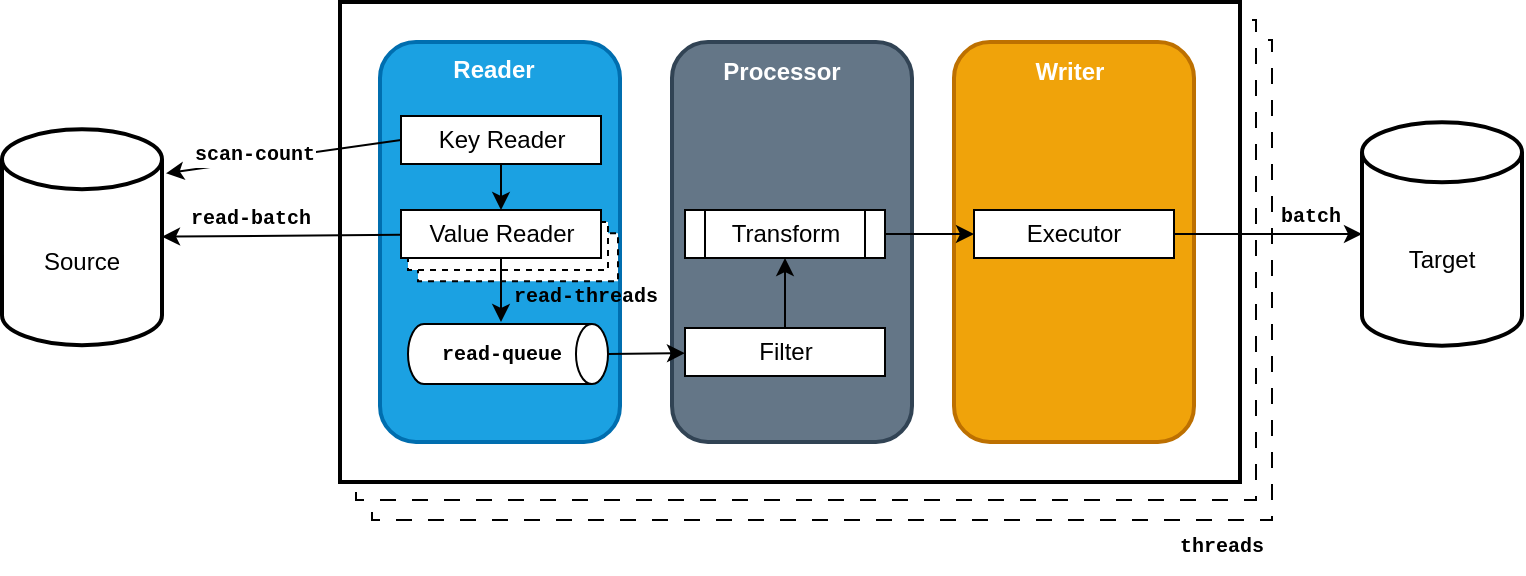 <mxfile version="24.7.8">
  <diagram name="Page-1" id="xOGaEj3n3Ma8aQ4fVNjq">
    <mxGraphModel dx="1434" dy="854" grid="1" gridSize="10" guides="1" tooltips="1" connect="1" arrows="1" fold="1" page="1" pageScale="1" pageWidth="850" pageHeight="1100" math="0" shadow="0">
      <root>
        <mxCell id="0" />
        <mxCell id="1" parent="0" />
        <mxCell id="PG1NwsPS0rDYAJhcrPgO-69" value="" style="rounded=0;whiteSpace=wrap;html=1;fillColor=default;dashed=1;dashPattern=8 8;" vertex="1" parent="1">
          <mxGeometry x="225" y="269" width="450" height="240" as="geometry" />
        </mxCell>
        <mxCell id="PG1NwsPS0rDYAJhcrPgO-68" value="" style="rounded=0;whiteSpace=wrap;html=1;fillColor=default;dashed=1;dashPattern=8 8;" vertex="1" parent="1">
          <mxGeometry x="217" y="259" width="450" height="240" as="geometry" />
        </mxCell>
        <mxCell id="PG1NwsPS0rDYAJhcrPgO-67" value="" style="rounded=0;whiteSpace=wrap;html=1;fillColor=default;strokeWidth=2;" vertex="1" parent="1">
          <mxGeometry x="209" y="250" width="450" height="240" as="geometry" />
        </mxCell>
        <mxCell id="PG1NwsPS0rDYAJhcrPgO-1" value="Source" style="shape=cylinder3;whiteSpace=wrap;html=1;boundedLbl=1;backgroundOutline=1;size=15;strokeWidth=2;" vertex="1" parent="1">
          <mxGeometry x="40" y="313.63" width="80" height="108" as="geometry" />
        </mxCell>
        <mxCell id="PG1NwsPS0rDYAJhcrPgO-2" value="Target" style="shape=cylinder3;whiteSpace=wrap;html=1;boundedLbl=1;backgroundOutline=1;size=15;strokeWidth=2;" vertex="1" parent="1">
          <mxGeometry x="720" y="310.16" width="80" height="111.67" as="geometry" />
        </mxCell>
        <mxCell id="PG1NwsPS0rDYAJhcrPgO-4" value="" style="rounded=1;whiteSpace=wrap;html=1;fillColor=#1ba1e2;fontColor=#ffffff;strokeColor=#006EAF;strokeWidth=2;" vertex="1" parent="1">
          <mxGeometry x="229" y="270" width="120" height="200" as="geometry" />
        </mxCell>
        <mxCell id="PG1NwsPS0rDYAJhcrPgO-72" value="" style="rounded=0;whiteSpace=wrap;html=1;dashed=1;" vertex="1" parent="1">
          <mxGeometry x="248" y="365.63" width="100" height="24" as="geometry" />
        </mxCell>
        <mxCell id="PG1NwsPS0rDYAJhcrPgO-18" value="" style="rounded=0;whiteSpace=wrap;html=1;dashed=1;" vertex="1" parent="1">
          <mxGeometry x="243" y="360" width="100" height="24" as="geometry" />
        </mxCell>
        <mxCell id="PG1NwsPS0rDYAJhcrPgO-5" value="" style="shape=cylinder3;whiteSpace=wrap;html=1;boundedLbl=1;backgroundOutline=1;size=8.005;rotation=90;" vertex="1" parent="1">
          <mxGeometry x="278" y="376" width="30" height="100" as="geometry" />
        </mxCell>
        <mxCell id="PG1NwsPS0rDYAJhcrPgO-7" value="Reader" style="text;html=1;align=center;verticalAlign=middle;whiteSpace=wrap;rounded=0;fontColor=#FFFFFF;fontStyle=1" vertex="1" parent="1">
          <mxGeometry x="256" y="269" width="60" height="30" as="geometry" />
        </mxCell>
        <mxCell id="PG1NwsPS0rDYAJhcrPgO-9" value="Key&amp;nbsp;&lt;span style=&quot;background-color: initial;&quot;&gt;Reader&lt;/span&gt;" style="rounded=0;whiteSpace=wrap;html=1;" vertex="1" parent="1">
          <mxGeometry x="239.5" y="307" width="100" height="24" as="geometry" />
        </mxCell>
        <mxCell id="PG1NwsPS0rDYAJhcrPgO-11" value="" style="endArrow=classic;html=1;rounded=0;" edge="1" parent="1" source="PG1NwsPS0rDYAJhcrPgO-12" target="PG1NwsPS0rDYAJhcrPgO-16">
          <mxGeometry width="50" height="50" relative="1" as="geometry">
            <mxPoint x="268" y="236" as="sourcePoint" />
            <mxPoint x="282" y="436" as="targetPoint" />
          </mxGeometry>
        </mxCell>
        <mxCell id="PG1NwsPS0rDYAJhcrPgO-12" value="Value&amp;nbsp;&lt;span style=&quot;background-color: initial;&quot;&gt;Reader&lt;/span&gt;" style="rounded=0;whiteSpace=wrap;html=1;" vertex="1" parent="1">
          <mxGeometry x="239.5" y="354" width="100" height="24" as="geometry" />
        </mxCell>
        <mxCell id="PG1NwsPS0rDYAJhcrPgO-15" value="" style="endArrow=classic;html=1;rounded=0;" edge="1" parent="1" source="PG1NwsPS0rDYAJhcrPgO-9" target="PG1NwsPS0rDYAJhcrPgO-12">
          <mxGeometry width="50" height="50" relative="1" as="geometry">
            <mxPoint x="271" y="340" as="sourcePoint" />
            <mxPoint x="270.5" y="370" as="targetPoint" />
          </mxGeometry>
        </mxCell>
        <mxCell id="PG1NwsPS0rDYAJhcrPgO-16" value="&lt;font style=&quot;font-size: 10px;&quot; face=&quot;Courier New&quot;&gt;&lt;b&gt;read-queue&lt;/b&gt;&lt;/font&gt;" style="text;html=1;align=center;verticalAlign=middle;whiteSpace=wrap;rounded=0;" vertex="1" parent="1">
          <mxGeometry x="239.5" y="410" width="100" height="30" as="geometry" />
        </mxCell>
        <mxCell id="PG1NwsPS0rDYAJhcrPgO-19" value="read-threads" style="text;align=center;verticalAlign=middle;whiteSpace=wrap;rounded=0;spacing=0;html=1;fontFamily=Courier New;fontSize=10;fontStyle=1" vertex="1" parent="1">
          <mxGeometry x="289" y="382" width="86" height="30" as="geometry" />
        </mxCell>
        <mxCell id="PG1NwsPS0rDYAJhcrPgO-22" value="" style="endArrow=classic;html=1;rounded=0;" edge="1" parent="1" source="PG1NwsPS0rDYAJhcrPgO-12" target="PG1NwsPS0rDYAJhcrPgO-1">
          <mxGeometry width="50" height="50" relative="1" as="geometry">
            <mxPoint x="456" y="480" as="sourcePoint" />
            <mxPoint x="506" y="430" as="targetPoint" />
          </mxGeometry>
        </mxCell>
        <mxCell id="PG1NwsPS0rDYAJhcrPgO-23" value="&lt;font style=&quot;font-size: 10px;&quot; face=&quot;Courier New&quot;&gt;read-batch&lt;/font&gt;" style="edgeLabel;html=1;align=center;verticalAlign=middle;resizable=0;points=[];labelBackgroundColor=default;fontSize=10;fontStyle=1" vertex="1" connectable="0" parent="PG1NwsPS0rDYAJhcrPgO-22">
          <mxGeometry x="-0.329" y="-2" relative="1" as="geometry">
            <mxPoint x="-36" y="-7" as="offset" />
          </mxGeometry>
        </mxCell>
        <mxCell id="PG1NwsPS0rDYAJhcrPgO-24" value="" style="endArrow=classic;html=1;rounded=0;exitX=0;exitY=0.5;exitDx=0;exitDy=0;entryX=1.025;entryY=0.204;entryDx=0;entryDy=0;entryPerimeter=0;" edge="1" parent="1" source="PG1NwsPS0rDYAJhcrPgO-9" target="PG1NwsPS0rDYAJhcrPgO-1">
          <mxGeometry width="50" height="50" relative="1" as="geometry">
            <mxPoint x="456" y="480" as="sourcePoint" />
            <mxPoint x="506" y="430" as="targetPoint" />
          </mxGeometry>
        </mxCell>
        <mxCell id="PG1NwsPS0rDYAJhcrPgO-25" value="&lt;font style=&quot;font-size: 10px;&quot; face=&quot;Courier New&quot;&gt;scan-count&lt;/font&gt;" style="edgeLabel;html=1;align=center;verticalAlign=middle;resizable=0;points=[];fontSize=10;fontStyle=1" vertex="1" connectable="0" parent="PG1NwsPS0rDYAJhcrPgO-24">
          <mxGeometry x="-0.106" relative="1" as="geometry">
            <mxPoint x="-21" y="-1" as="offset" />
          </mxGeometry>
        </mxCell>
        <mxCell id="PG1NwsPS0rDYAJhcrPgO-29" value="" style="rounded=1;whiteSpace=wrap;html=1;fillColor=#f0a30a;fontColor=#000000;strokeColor=#BD7000;strokeWidth=2;" vertex="1" parent="1">
          <mxGeometry x="516" y="270" width="120" height="200" as="geometry" />
        </mxCell>
        <mxCell id="PG1NwsPS0rDYAJhcrPgO-31" value="Writer" style="text;html=1;align=center;verticalAlign=middle;whiteSpace=wrap;rounded=0;fontStyle=1;fontColor=#FFFFFF;" vertex="1" parent="1">
          <mxGeometry x="543.5" y="270" width="60" height="30" as="geometry" />
        </mxCell>
        <mxCell id="PG1NwsPS0rDYAJhcrPgO-40" value="&lt;div&gt;&lt;span style=&quot;background-color: initial;&quot;&gt;Executor&lt;/span&gt;&lt;/div&gt;" style="whiteSpace=wrap;html=1;" vertex="1" parent="1">
          <mxGeometry x="526" y="354" width="100" height="24" as="geometry" />
        </mxCell>
        <mxCell id="PG1NwsPS0rDYAJhcrPgO-41" value="" style="endArrow=classic;html=1;rounded=0;entryX=0;entryY=0.5;entryDx=0;entryDy=0;entryPerimeter=0;exitX=1;exitY=0.5;exitDx=0;exitDy=0;" edge="1" parent="1" source="PG1NwsPS0rDYAJhcrPgO-40" target="PG1NwsPS0rDYAJhcrPgO-2">
          <mxGeometry width="50" height="50" relative="1" as="geometry">
            <mxPoint x="482" y="480" as="sourcePoint" />
            <mxPoint x="532" y="430" as="targetPoint" />
          </mxGeometry>
        </mxCell>
        <mxCell id="PG1NwsPS0rDYAJhcrPgO-43" value="&lt;font style=&quot;font-size: 10px;&quot; face=&quot;Courier New&quot;&gt;batch&lt;/font&gt;" style="edgeLabel;html=1;align=center;verticalAlign=middle;resizable=0;points=[];fontSize=10;fontStyle=1" vertex="1" connectable="0" parent="PG1NwsPS0rDYAJhcrPgO-41">
          <mxGeometry x="0.367" y="-2" relative="1" as="geometry">
            <mxPoint x="4" y="-11" as="offset" />
          </mxGeometry>
        </mxCell>
        <mxCell id="PG1NwsPS0rDYAJhcrPgO-46" value="" style="rounded=1;whiteSpace=wrap;html=1;fillColor=#647687;fontColor=#ffffff;strokeColor=#314354;strokeWidth=2;" vertex="1" parent="1">
          <mxGeometry x="375" y="270" width="120" height="200" as="geometry" />
        </mxCell>
        <mxCell id="PG1NwsPS0rDYAJhcrPgO-47" value="Processor" style="text;html=1;align=center;verticalAlign=middle;whiteSpace=wrap;rounded=0;fontColor=#FFFFFF;fontStyle=1" vertex="1" parent="1">
          <mxGeometry x="399.5" y="270" width="60" height="30" as="geometry" />
        </mxCell>
        <mxCell id="PG1NwsPS0rDYAJhcrPgO-50" value="&lt;span style=&quot;background-color: initial;&quot;&gt;Filter&lt;/span&gt;" style="rounded=0;whiteSpace=wrap;html=1;" vertex="1" parent="1">
          <mxGeometry x="381.5" y="413" width="100" height="24" as="geometry" />
        </mxCell>
        <mxCell id="PG1NwsPS0rDYAJhcrPgO-52" value="" style="endArrow=classic;html=1;rounded=0;" edge="1" parent="1" source="PG1NwsPS0rDYAJhcrPgO-50" target="PG1NwsPS0rDYAJhcrPgO-73">
          <mxGeometry width="50" height="50" relative="1" as="geometry">
            <mxPoint x="321" y="395" as="sourcePoint" />
            <mxPoint x="431" y="400.84" as="targetPoint" />
          </mxGeometry>
        </mxCell>
        <mxCell id="PG1NwsPS0rDYAJhcrPgO-60" value="" style="endArrow=classic;html=1;rounded=0;exitX=0.5;exitY=0;exitDx=0;exitDy=0;exitPerimeter=0;" edge="1" parent="1" source="PG1NwsPS0rDYAJhcrPgO-5" target="PG1NwsPS0rDYAJhcrPgO-50">
          <mxGeometry width="50" height="50" relative="1" as="geometry">
            <mxPoint x="473" y="480" as="sourcePoint" />
            <mxPoint x="523" y="430" as="targetPoint" />
          </mxGeometry>
        </mxCell>
        <mxCell id="PG1NwsPS0rDYAJhcrPgO-61" value="" style="endArrow=classic;html=1;rounded=0;exitX=1;exitY=0.5;exitDx=0;exitDy=0;" edge="1" parent="1" source="PG1NwsPS0rDYAJhcrPgO-73" target="PG1NwsPS0rDYAJhcrPgO-40">
          <mxGeometry width="50" height="50" relative="1" as="geometry">
            <mxPoint x="480" y="381" as="sourcePoint" />
            <mxPoint x="507" y="430" as="targetPoint" />
          </mxGeometry>
        </mxCell>
        <mxCell id="PG1NwsPS0rDYAJhcrPgO-70" value="&lt;font face=&quot;Courier New&quot; style=&quot;font-size: 10px;&quot;&gt;&lt;span style=&quot;background-color: initial;&quot;&gt;threads&lt;/span&gt;&lt;/font&gt;" style="text;html=1;align=center;verticalAlign=middle;whiteSpace=wrap;rounded=0;fontStyle=1" vertex="1" parent="1">
          <mxGeometry x="606.5" y="506" width="86" height="30" as="geometry" />
        </mxCell>
        <mxCell id="PG1NwsPS0rDYAJhcrPgO-73" value="Transform" style="shape=process;whiteSpace=wrap;html=1;backgroundOutline=1;" vertex="1" parent="1">
          <mxGeometry x="381.5" y="354" width="100" height="24" as="geometry" />
        </mxCell>
      </root>
    </mxGraphModel>
  </diagram>
</mxfile>
